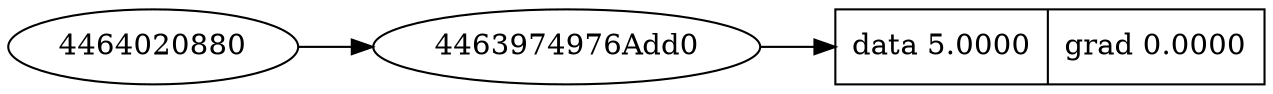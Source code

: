 digraph {
	graph [rankdir=LR]
	4463974976 [label="{ data 5.0000 | grad 0.0000 }" shape=record]
	"4463974976Add0" [label="4463974976Add0"]
	"4463974976Add0" -> 4463974976
	4464020880 -> "4463974976Add0"
}
